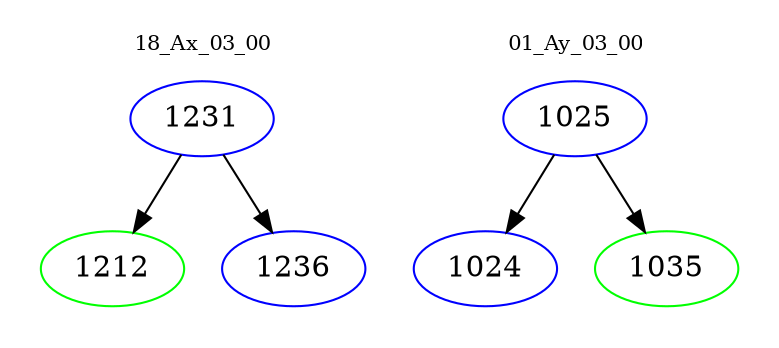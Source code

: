 digraph{
subgraph cluster_0 {
color = white
label = "18_Ax_03_00";
fontsize=10;
T0_1231 [label="1231", color="blue"]
T0_1231 -> T0_1212 [color="black"]
T0_1212 [label="1212", color="green"]
T0_1231 -> T0_1236 [color="black"]
T0_1236 [label="1236", color="blue"]
}
subgraph cluster_1 {
color = white
label = "01_Ay_03_00";
fontsize=10;
T1_1025 [label="1025", color="blue"]
T1_1025 -> T1_1024 [color="black"]
T1_1024 [label="1024", color="blue"]
T1_1025 -> T1_1035 [color="black"]
T1_1035 [label="1035", color="green"]
}
}
